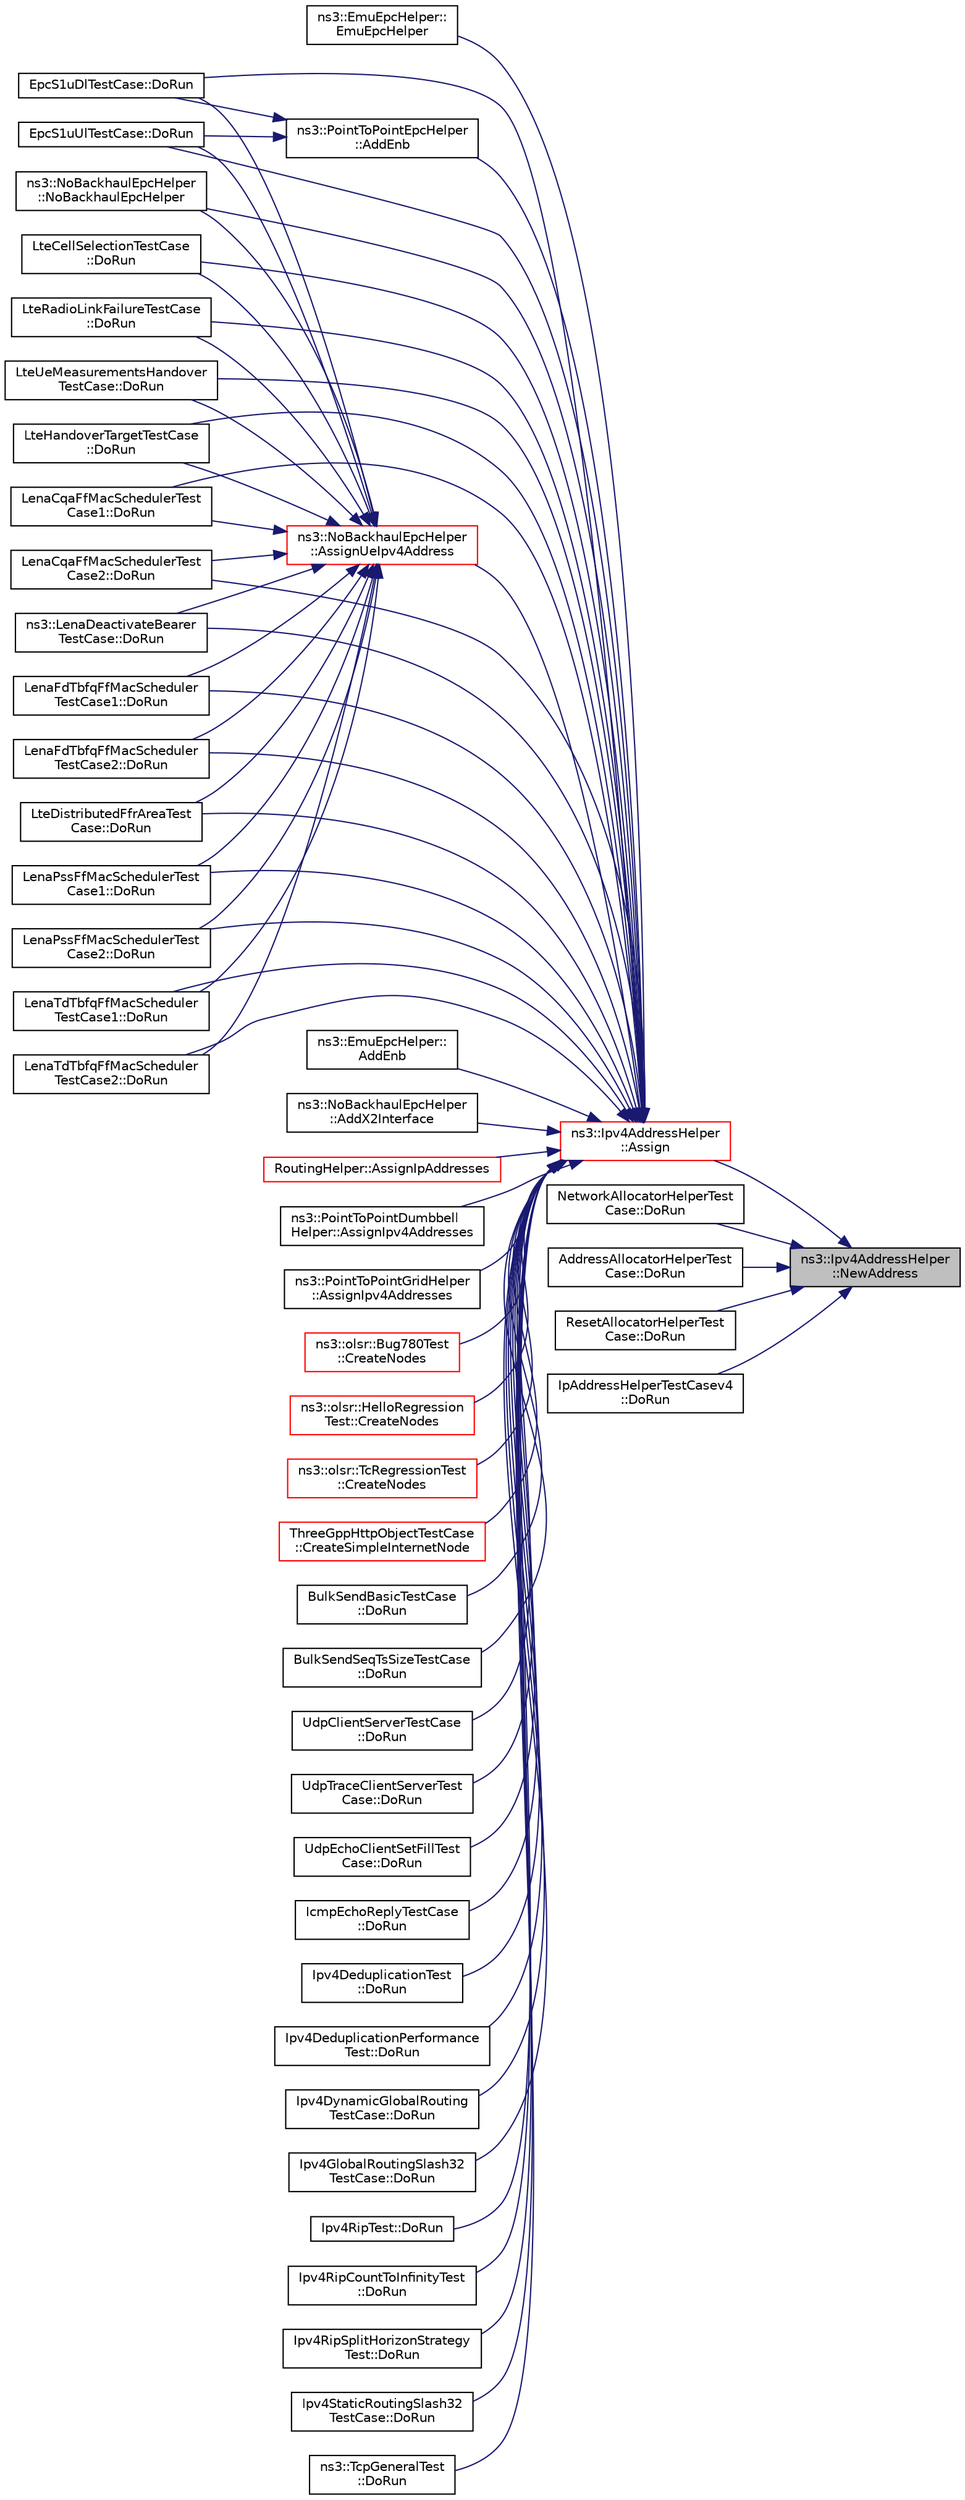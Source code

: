 digraph "ns3::Ipv4AddressHelper::NewAddress"
{
 // LATEX_PDF_SIZE
  edge [fontname="Helvetica",fontsize="10",labelfontname="Helvetica",labelfontsize="10"];
  node [fontname="Helvetica",fontsize="10",shape=record];
  rankdir="RL";
  Node1 [label="ns3::Ipv4AddressHelper\l::NewAddress",height=0.2,width=0.4,color="black", fillcolor="grey75", style="filled", fontcolor="black",tooltip="Increment the IP address counter used to allocate IP addresses."];
  Node1 -> Node2 [dir="back",color="midnightblue",fontsize="10",style="solid",fontname="Helvetica"];
  Node2 [label="ns3::Ipv4AddressHelper\l::Assign",height=0.2,width=0.4,color="red", fillcolor="white", style="filled",URL="$classns3_1_1_ipv4_address_helper.html#af8e7f4a1a7e74c00014a1eac445a27af",tooltip="Assign IP addresses to the net devices specified in the container based on the current network prefix..."];
  Node2 -> Node3 [dir="back",color="midnightblue",fontsize="10",style="solid",fontname="Helvetica"];
  Node3 [label="ns3::EmuEpcHelper::\lEmuEpcHelper",height=0.2,width=0.4,color="black", fillcolor="white", style="filled",URL="$classns3_1_1_emu_epc_helper.html#a10b42d66910c4ee73006f40eea1a1de1",tooltip="Constructor."];
  Node2 -> Node4 [dir="back",color="midnightblue",fontsize="10",style="solid",fontname="Helvetica"];
  Node4 [label="ns3::NoBackhaulEpcHelper\l::NoBackhaulEpcHelper",height=0.2,width=0.4,color="black", fillcolor="white", style="filled",URL="$classns3_1_1_no_backhaul_epc_helper.html#a8822666431eefe3a78ba2a0bf4ca1bae",tooltip="Constructor."];
  Node2 -> Node5 [dir="back",color="midnightblue",fontsize="10",style="solid",fontname="Helvetica"];
  Node5 [label="ns3::EmuEpcHelper::\lAddEnb",height=0.2,width=0.4,color="black", fillcolor="white", style="filled",URL="$classns3_1_1_emu_epc_helper.html#abaff0cf3ed70c034b5e0fd22dc89a7ba",tooltip="Add an eNB to the EPC."];
  Node2 -> Node6 [dir="back",color="midnightblue",fontsize="10",style="solid",fontname="Helvetica"];
  Node6 [label="ns3::PointToPointEpcHelper\l::AddEnb",height=0.2,width=0.4,color="black", fillcolor="white", style="filled",URL="$classns3_1_1_point_to_point_epc_helper.html#a6636cc9c0501b719bd81ed13efd3c589",tooltip="Add an eNB to the EPC."];
  Node6 -> Node7 [dir="back",color="midnightblue",fontsize="10",style="solid",fontname="Helvetica"];
  Node7 [label="EpcS1uDlTestCase::DoRun",height=0.2,width=0.4,color="black", fillcolor="white", style="filled",URL="$class_epc_s1u_dl_test_case.html#a2ac9313672e6c5e2a5a33f98a77ffec2",tooltip="Implementation to actually run this TestCase."];
  Node6 -> Node8 [dir="back",color="midnightblue",fontsize="10",style="solid",fontname="Helvetica"];
  Node8 [label="EpcS1uUlTestCase::DoRun",height=0.2,width=0.4,color="black", fillcolor="white", style="filled",URL="$class_epc_s1u_ul_test_case.html#a6fa27997312de46d9b0f3ab2221a24fa",tooltip="Implementation to actually run this TestCase."];
  Node2 -> Node9 [dir="back",color="midnightblue",fontsize="10",style="solid",fontname="Helvetica"];
  Node9 [label="ns3::NoBackhaulEpcHelper\l::AddX2Interface",height=0.2,width=0.4,color="black", fillcolor="white", style="filled",URL="$classns3_1_1_no_backhaul_epc_helper.html#acf379e818b7d59a9be243b58d8d9d176",tooltip="Add an X2 interface between two eNB."];
  Node2 -> Node10 [dir="back",color="midnightblue",fontsize="10",style="solid",fontname="Helvetica"];
  Node10 [label="RoutingHelper::AssignIpAddresses",height=0.2,width=0.4,color="red", fillcolor="white", style="filled",URL="$class_routing_helper.html#aa08ca9f06e7e06f95919bb14345750b0",tooltip="Assigns IPv4 addresses to net devices and their interfaces."];
  Node2 -> Node14 [dir="back",color="midnightblue",fontsize="10",style="solid",fontname="Helvetica"];
  Node14 [label="ns3::PointToPointDumbbell\lHelper::AssignIpv4Addresses",height=0.2,width=0.4,color="black", fillcolor="white", style="filled",URL="$classns3_1_1_point_to_point_dumbbell_helper.html#a3a2e0460a83df9b826b4a4553db22984",tooltip=" "];
  Node2 -> Node15 [dir="back",color="midnightblue",fontsize="10",style="solid",fontname="Helvetica"];
  Node15 [label="ns3::PointToPointGridHelper\l::AssignIpv4Addresses",height=0.2,width=0.4,color="black", fillcolor="white", style="filled",URL="$classns3_1_1_point_to_point_grid_helper.html#a96ae3a60a6d9fa3b1501d32193cd6fb7",tooltip="Assigns Ipv4 addresses to all the row and column interfaces."];
  Node2 -> Node16 [dir="back",color="midnightblue",fontsize="10",style="solid",fontname="Helvetica"];
  Node16 [label="ns3::NoBackhaulEpcHelper\l::AssignUeIpv4Address",height=0.2,width=0.4,color="red", fillcolor="white", style="filled",URL="$classns3_1_1_no_backhaul_epc_helper.html#ae6a000fcb33b4e5621432af1b68d63bc",tooltip="Assign IPv4 addresses to UE devices."];
  Node16 -> Node4 [dir="back",color="midnightblue",fontsize="10",style="solid",fontname="Helvetica"];
  Node16 -> Node17 [dir="back",color="midnightblue",fontsize="10",style="solid",fontname="Helvetica"];
  Node17 [label="LteCellSelectionTestCase\l::DoRun",height=0.2,width=0.4,color="black", fillcolor="white", style="filled",URL="$class_lte_cell_selection_test_case.html#a2ad9dadf26f7beb5d3ed1c6dfbcef90a",tooltip="Setup the simulation according to the configuration set by the class constructor, run it,..."];
  Node16 -> Node18 [dir="back",color="midnightblue",fontsize="10",style="solid",fontname="Helvetica"];
  Node18 [label="LteRadioLinkFailureTestCase\l::DoRun",height=0.2,width=0.4,color="black", fillcolor="white", style="filled",URL="$class_lte_radio_link_failure_test_case.html#ae7e2b1f96fbb5c77477c9b5b5905f347",tooltip="Setup the simulation according to the configuration set by the class constructor, run it,..."];
  Node16 -> Node19 [dir="back",color="midnightblue",fontsize="10",style="solid",fontname="Helvetica"];
  Node19 [label="LteUeMeasurementsHandover\lTestCase::DoRun",height=0.2,width=0.4,color="black", fillcolor="white", style="filled",URL="$class_lte_ue_measurements_handover_test_case.html#ae81c492f54cd25f174b26310458a7e5f",tooltip="Setup the simulation with the intended UE measurement reporting configuration, run it,..."];
  Node16 -> Node20 [dir="back",color="midnightblue",fontsize="10",style="solid",fontname="Helvetica"];
  Node20 [label="LteHandoverTargetTestCase\l::DoRun",height=0.2,width=0.4,color="black", fillcolor="white", style="filled",URL="$class_lte_handover_target_test_case.html#adc2ffaf5e89accdbf70756ad9a92ce2c",tooltip="Run a simulation of a micro-cell network using the parameters provided to the constructor function."];
  Node16 -> Node7 [dir="back",color="midnightblue",fontsize="10",style="solid",fontname="Helvetica"];
  Node16 -> Node8 [dir="back",color="midnightblue",fontsize="10",style="solid",fontname="Helvetica"];
  Node16 -> Node21 [dir="back",color="midnightblue",fontsize="10",style="solid",fontname="Helvetica"];
  Node21 [label="LenaCqaFfMacSchedulerTest\lCase1::DoRun",height=0.2,width=0.4,color="black", fillcolor="white", style="filled",URL="$class_lena_cqa_ff_mac_scheduler_test_case1.html#a91b3e2ef4ff292dbeda5559ff0eae1e6",tooltip="Implementation to actually run this TestCase."];
  Node16 -> Node22 [dir="back",color="midnightblue",fontsize="10",style="solid",fontname="Helvetica"];
  Node22 [label="LenaCqaFfMacSchedulerTest\lCase2::DoRun",height=0.2,width=0.4,color="black", fillcolor="white", style="filled",URL="$class_lena_cqa_ff_mac_scheduler_test_case2.html#a773e8490a80a3afe50adf54d713d3e4a",tooltip="Implementation to actually run this TestCase."];
  Node16 -> Node23 [dir="back",color="midnightblue",fontsize="10",style="solid",fontname="Helvetica"];
  Node23 [label="ns3::LenaDeactivateBearer\lTestCase::DoRun",height=0.2,width=0.4,color="black", fillcolor="white", style="filled",URL="$classns3_1_1_lena_deactivate_bearer_test_case.html#a214d777e46f96b701efdfd360871f53f",tooltip="Implementation to actually run this TestCase."];
  Node16 -> Node24 [dir="back",color="midnightblue",fontsize="10",style="solid",fontname="Helvetica"];
  Node24 [label="LenaFdTbfqFfMacScheduler\lTestCase1::DoRun",height=0.2,width=0.4,color="black", fillcolor="white", style="filled",URL="$class_lena_fd_tbfq_ff_mac_scheduler_test_case1.html#ae0536bf54d4e05fbf3600c1654c14cc0",tooltip="Implementation to actually run this TestCase."];
  Node16 -> Node25 [dir="back",color="midnightblue",fontsize="10",style="solid",fontname="Helvetica"];
  Node25 [label="LenaFdTbfqFfMacScheduler\lTestCase2::DoRun",height=0.2,width=0.4,color="black", fillcolor="white", style="filled",URL="$class_lena_fd_tbfq_ff_mac_scheduler_test_case2.html#a2e43d4f9483463dffa86410a1ce47140",tooltip="Implementation to actually run this TestCase."];
  Node16 -> Node26 [dir="back",color="midnightblue",fontsize="10",style="solid",fontname="Helvetica"];
  Node26 [label="LteDistributedFfrAreaTest\lCase::DoRun",height=0.2,width=0.4,color="black", fillcolor="white", style="filled",URL="$class_lte_distributed_ffr_area_test_case.html#a1a386a39f2ddc3d22b17a134b775e2b7",tooltip="Implementation to actually run this TestCase."];
  Node16 -> Node27 [dir="back",color="midnightblue",fontsize="10",style="solid",fontname="Helvetica"];
  Node27 [label="LenaPssFfMacSchedulerTest\lCase1::DoRun",height=0.2,width=0.4,color="black", fillcolor="white", style="filled",URL="$class_lena_pss_ff_mac_scheduler_test_case1.html#a82b48ffdd476a2c0b5b111aaa2702fc9",tooltip="Implementation to actually run this TestCase."];
  Node16 -> Node28 [dir="back",color="midnightblue",fontsize="10",style="solid",fontname="Helvetica"];
  Node28 [label="LenaPssFfMacSchedulerTest\lCase2::DoRun",height=0.2,width=0.4,color="black", fillcolor="white", style="filled",URL="$class_lena_pss_ff_mac_scheduler_test_case2.html#aff2e955c075aacd1f05d38b81ace0c3a",tooltip="Implementation to actually run this TestCase."];
  Node16 -> Node29 [dir="back",color="midnightblue",fontsize="10",style="solid",fontname="Helvetica"];
  Node29 [label="LenaTdTbfqFfMacScheduler\lTestCase1::DoRun",height=0.2,width=0.4,color="black", fillcolor="white", style="filled",URL="$class_lena_td_tbfq_ff_mac_scheduler_test_case1.html#a7cc404c3537ef82bd8c4d8ebee0af929",tooltip="Implementation to actually run this TestCase."];
  Node16 -> Node30 [dir="back",color="midnightblue",fontsize="10",style="solid",fontname="Helvetica"];
  Node30 [label="LenaTdTbfqFfMacScheduler\lTestCase2::DoRun",height=0.2,width=0.4,color="black", fillcolor="white", style="filled",URL="$class_lena_td_tbfq_ff_mac_scheduler_test_case2.html#a4029c5006bf9136e36d90101934b1db0",tooltip="Implementation to actually run this TestCase."];
  Node2 -> Node34 [dir="back",color="midnightblue",fontsize="10",style="solid",fontname="Helvetica"];
  Node34 [label="ns3::olsr::Bug780Test\l::CreateNodes",height=0.2,width=0.4,color="red", fillcolor="white", style="filled",URL="$classns3_1_1olsr_1_1_bug780_test.html#a87a836a5491da4a21a0b51d2a647b422",tooltip="Create & configure test network."];
  Node2 -> Node36 [dir="back",color="midnightblue",fontsize="10",style="solid",fontname="Helvetica"];
  Node36 [label="ns3::olsr::HelloRegression\lTest::CreateNodes",height=0.2,width=0.4,color="red", fillcolor="white", style="filled",URL="$classns3_1_1olsr_1_1_hello_regression_test.html#ab101b71625b566733aeee0f7cd82e9f1",tooltip="Create & configure test network."];
  Node2 -> Node38 [dir="back",color="midnightblue",fontsize="10",style="solid",fontname="Helvetica"];
  Node38 [label="ns3::olsr::TcRegressionTest\l::CreateNodes",height=0.2,width=0.4,color="red", fillcolor="white", style="filled",URL="$classns3_1_1olsr_1_1_tc_regression_test.html#a09709ecf415b2a4c90c78aadb4c84c49",tooltip="Create & configure test network."];
  Node2 -> Node40 [dir="back",color="midnightblue",fontsize="10",style="solid",fontname="Helvetica"];
  Node40 [label="ThreeGppHttpObjectTestCase\l::CreateSimpleInternetNode",height=0.2,width=0.4,color="red", fillcolor="white", style="filled",URL="$class_three_gpp_http_object_test_case.html#a8d61a770a47e18e6c1f0aa914828f1c5",tooltip="Creates a Node, complete with a TCP/IP stack and address assignment."];
  Node2 -> Node17 [dir="back",color="midnightblue",fontsize="10",style="solid",fontname="Helvetica"];
  Node2 -> Node18 [dir="back",color="midnightblue",fontsize="10",style="solid",fontname="Helvetica"];
  Node2 -> Node19 [dir="back",color="midnightblue",fontsize="10",style="solid",fontname="Helvetica"];
  Node2 -> Node20 [dir="back",color="midnightblue",fontsize="10",style="solid",fontname="Helvetica"];
  Node2 -> Node42 [dir="back",color="midnightblue",fontsize="10",style="solid",fontname="Helvetica"];
  Node42 [label="BulkSendBasicTestCase\l::DoRun",height=0.2,width=0.4,color="black", fillcolor="white", style="filled",URL="$class_bulk_send_basic_test_case.html#a38cdd752ff48f9af84d01f66ebbda50a",tooltip="Implementation to actually run this TestCase."];
  Node2 -> Node43 [dir="back",color="midnightblue",fontsize="10",style="solid",fontname="Helvetica"];
  Node43 [label="BulkSendSeqTsSizeTestCase\l::DoRun",height=0.2,width=0.4,color="black", fillcolor="white", style="filled",URL="$class_bulk_send_seq_ts_size_test_case.html#a0c5146191974b6aa6d7b94f5dfd4d749",tooltip="Implementation to actually run this TestCase."];
  Node2 -> Node44 [dir="back",color="midnightblue",fontsize="10",style="solid",fontname="Helvetica"];
  Node44 [label="UdpClientServerTestCase\l::DoRun",height=0.2,width=0.4,color="black", fillcolor="white", style="filled",URL="$class_udp_client_server_test_case.html#a9f7f382020c2a70d7cb2434ae18c9b6c",tooltip="Implementation to actually run this TestCase."];
  Node2 -> Node45 [dir="back",color="midnightblue",fontsize="10",style="solid",fontname="Helvetica"];
  Node45 [label="UdpTraceClientServerTest\lCase::DoRun",height=0.2,width=0.4,color="black", fillcolor="white", style="filled",URL="$class_udp_trace_client_server_test_case.html#a067367203d92eb6f9edaee3c17da6d8a",tooltip="Implementation to actually run this TestCase."];
  Node2 -> Node46 [dir="back",color="midnightblue",fontsize="10",style="solid",fontname="Helvetica"];
  Node46 [label="UdpEchoClientSetFillTest\lCase::DoRun",height=0.2,width=0.4,color="black", fillcolor="white", style="filled",URL="$class_udp_echo_client_set_fill_test_case.html#abab274bc5d6e6f303a96446710d650b2",tooltip="Implementation to actually run this TestCase."];
  Node2 -> Node47 [dir="back",color="midnightblue",fontsize="10",style="solid",fontname="Helvetica"];
  Node47 [label="IcmpEchoReplyTestCase\l::DoRun",height=0.2,width=0.4,color="black", fillcolor="white", style="filled",URL="$class_icmp_echo_reply_test_case.html#a9f73985659d7b2102e1cefe50d8b9635",tooltip="Implementation to actually run this TestCase."];
  Node2 -> Node48 [dir="back",color="midnightblue",fontsize="10",style="solid",fontname="Helvetica"];
  Node48 [label="Ipv4DeduplicationTest\l::DoRun",height=0.2,width=0.4,color="black", fillcolor="white", style="filled",URL="$class_ipv4_deduplication_test.html#a5e5727b7b8436191367a912d0e1a16e3",tooltip="Implementation to actually run this TestCase."];
  Node2 -> Node49 [dir="back",color="midnightblue",fontsize="10",style="solid",fontname="Helvetica"];
  Node49 [label="Ipv4DeduplicationPerformance\lTest::DoRun",height=0.2,width=0.4,color="black", fillcolor="white", style="filled",URL="$class_ipv4_deduplication_performance_test.html#a31518001eb022fe1f91e769de0595883",tooltip="Implementation to actually run this TestCase."];
  Node2 -> Node50 [dir="back",color="midnightblue",fontsize="10",style="solid",fontname="Helvetica"];
  Node50 [label="Ipv4DynamicGlobalRouting\lTestCase::DoRun",height=0.2,width=0.4,color="black", fillcolor="white", style="filled",URL="$class_ipv4_dynamic_global_routing_test_case.html#a376bd2f408504237fdfac663598fb6c6",tooltip="Implementation to actually run this TestCase."];
  Node2 -> Node51 [dir="back",color="midnightblue",fontsize="10",style="solid",fontname="Helvetica"];
  Node51 [label="Ipv4GlobalRoutingSlash32\lTestCase::DoRun",height=0.2,width=0.4,color="black", fillcolor="white", style="filled",URL="$class_ipv4_global_routing_slash32_test_case.html#a261a15e240910fb1981571e8e6cb294f",tooltip="Implementation to actually run this TestCase."];
  Node2 -> Node52 [dir="back",color="midnightblue",fontsize="10",style="solid",fontname="Helvetica"];
  Node52 [label="Ipv4RipTest::DoRun",height=0.2,width=0.4,color="black", fillcolor="white", style="filled",URL="$class_ipv4_rip_test.html#a4f355233f8793da9555cd544cd5893e9",tooltip="Implementation to actually run this TestCase."];
  Node2 -> Node53 [dir="back",color="midnightblue",fontsize="10",style="solid",fontname="Helvetica"];
  Node53 [label="Ipv4RipCountToInfinityTest\l::DoRun",height=0.2,width=0.4,color="black", fillcolor="white", style="filled",URL="$class_ipv4_rip_count_to_infinity_test.html#a98754dfc16633ff58db8cfd697dd9862",tooltip="Implementation to actually run this TestCase."];
  Node2 -> Node54 [dir="back",color="midnightblue",fontsize="10",style="solid",fontname="Helvetica"];
  Node54 [label="Ipv4RipSplitHorizonStrategy\lTest::DoRun",height=0.2,width=0.4,color="black", fillcolor="white", style="filled",URL="$class_ipv4_rip_split_horizon_strategy_test.html#a2e1df0675ad2712888aa499ee0f7eac2",tooltip="Implementation to actually run this TestCase."];
  Node2 -> Node55 [dir="back",color="midnightblue",fontsize="10",style="solid",fontname="Helvetica"];
  Node55 [label="Ipv4StaticRoutingSlash32\lTestCase::DoRun",height=0.2,width=0.4,color="black", fillcolor="white", style="filled",URL="$class_ipv4_static_routing_slash32_test_case.html#a73d080d5a091f9198cc6611f042ff7ce",tooltip="Implementation to actually run this TestCase."];
  Node2 -> Node56 [dir="back",color="midnightblue",fontsize="10",style="solid",fontname="Helvetica"];
  Node56 [label="ns3::TcpGeneralTest\l::DoRun",height=0.2,width=0.4,color="black", fillcolor="white", style="filled",URL="$classns3_1_1_tcp_general_test.html#a79f00453e60b95fcf8d22757593f5ed3",tooltip="Execute the tcp test."];
  Node2 -> Node7 [dir="back",color="midnightblue",fontsize="10",style="solid",fontname="Helvetica"];
  Node2 -> Node8 [dir="back",color="midnightblue",fontsize="10",style="solid",fontname="Helvetica"];
  Node2 -> Node21 [dir="back",color="midnightblue",fontsize="10",style="solid",fontname="Helvetica"];
  Node2 -> Node22 [dir="back",color="midnightblue",fontsize="10",style="solid",fontname="Helvetica"];
  Node2 -> Node23 [dir="back",color="midnightblue",fontsize="10",style="solid",fontname="Helvetica"];
  Node2 -> Node24 [dir="back",color="midnightblue",fontsize="10",style="solid",fontname="Helvetica"];
  Node2 -> Node25 [dir="back",color="midnightblue",fontsize="10",style="solid",fontname="Helvetica"];
  Node2 -> Node26 [dir="back",color="midnightblue",fontsize="10",style="solid",fontname="Helvetica"];
  Node2 -> Node27 [dir="back",color="midnightblue",fontsize="10",style="solid",fontname="Helvetica"];
  Node2 -> Node28 [dir="back",color="midnightblue",fontsize="10",style="solid",fontname="Helvetica"];
  Node2 -> Node29 [dir="back",color="midnightblue",fontsize="10",style="solid",fontname="Helvetica"];
  Node2 -> Node30 [dir="back",color="midnightblue",fontsize="10",style="solid",fontname="Helvetica"];
  Node1 -> Node72 [dir="back",color="midnightblue",fontsize="10",style="solid",fontname="Helvetica"];
  Node72 [label="NetworkAllocatorHelperTest\lCase::DoRun",height=0.2,width=0.4,color="black", fillcolor="white", style="filled",URL="$class_network_allocator_helper_test_case.html#aff2b2d09205c1c58d06eb09a91688fb5",tooltip="Implementation to actually run this TestCase."];
  Node1 -> Node73 [dir="back",color="midnightblue",fontsize="10",style="solid",fontname="Helvetica"];
  Node73 [label="AddressAllocatorHelperTest\lCase::DoRun",height=0.2,width=0.4,color="black", fillcolor="white", style="filled",URL="$class_address_allocator_helper_test_case.html#a656de93866cbaa5b5c43799d84ca2a27",tooltip="Implementation to actually run this TestCase."];
  Node1 -> Node74 [dir="back",color="midnightblue",fontsize="10",style="solid",fontname="Helvetica"];
  Node74 [label="ResetAllocatorHelperTest\lCase::DoRun",height=0.2,width=0.4,color="black", fillcolor="white", style="filled",URL="$class_reset_allocator_helper_test_case.html#a9bee6193e81b37cbc0e504a63fb618da",tooltip="Implementation to actually run this TestCase."];
  Node1 -> Node75 [dir="back",color="midnightblue",fontsize="10",style="solid",fontname="Helvetica"];
  Node75 [label="IpAddressHelperTestCasev4\l::DoRun",height=0.2,width=0.4,color="black", fillcolor="white", style="filled",URL="$class_ip_address_helper_test_casev4.html#a2f25a097e641ed35affb3c4fa85e766f",tooltip="Implementation to actually run this TestCase."];
}
